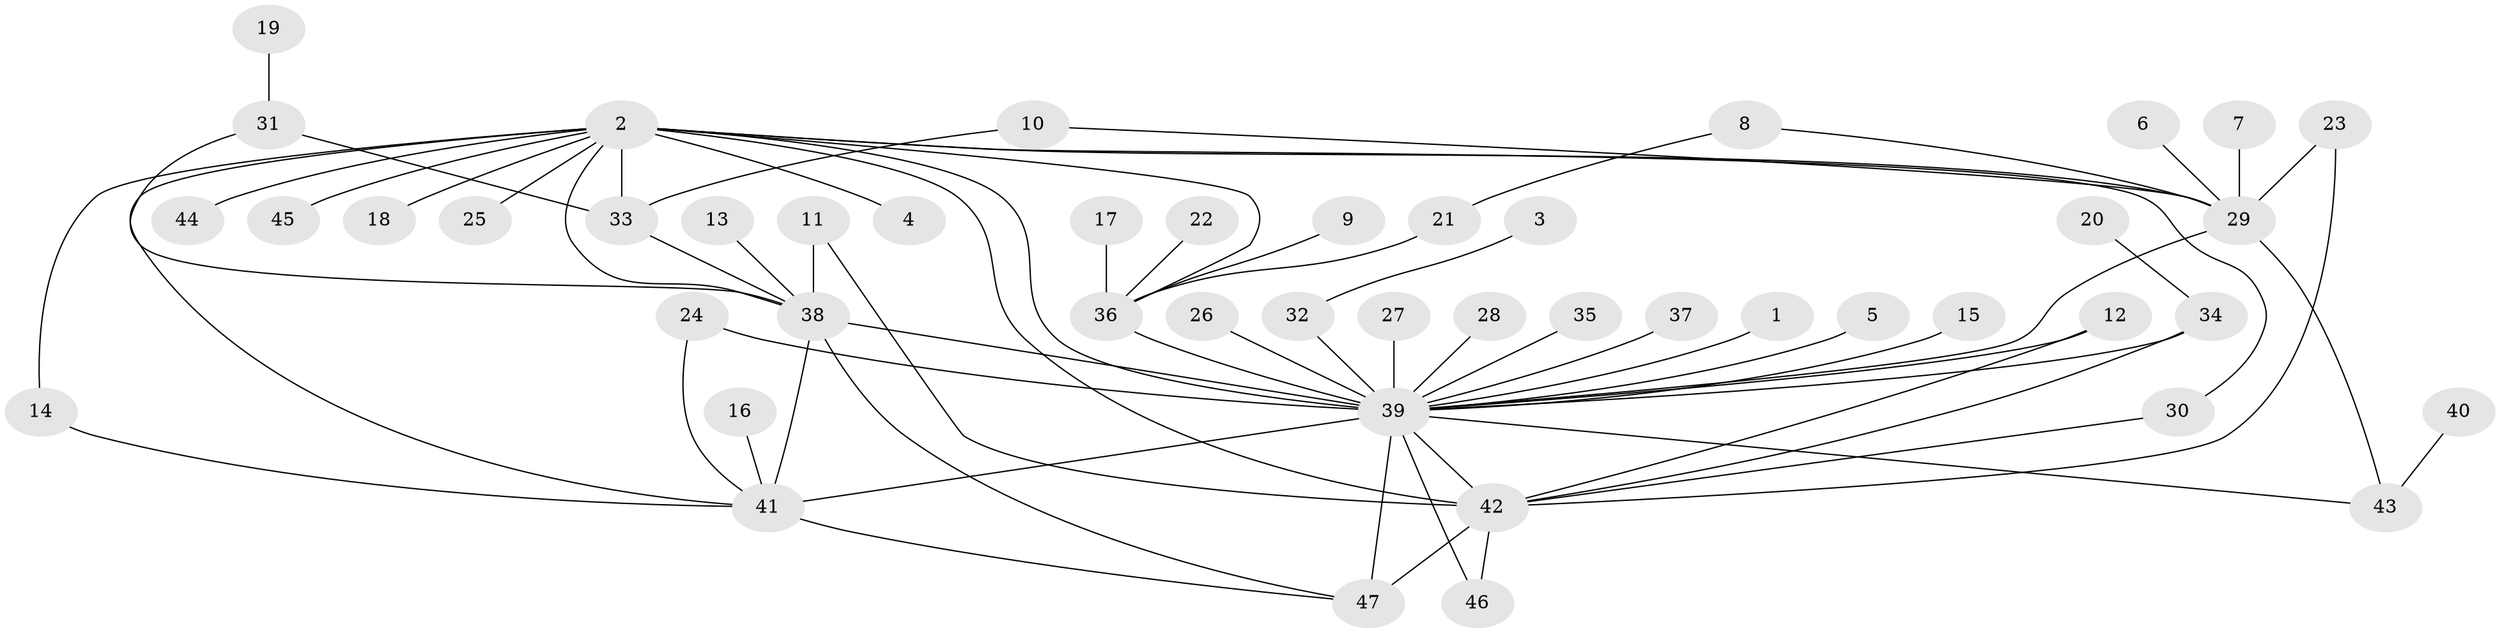 // original degree distribution, {13: 0.02127659574468085, 5: 0.0425531914893617, 2: 0.22340425531914893, 14: 0.010638297872340425, 1: 0.48936170212765956, 6: 0.031914893617021274, 4: 0.05319148936170213, 8: 0.010638297872340425, 12: 0.010638297872340425, 7: 0.02127659574468085, 3: 0.07446808510638298, 9: 0.010638297872340425}
// Generated by graph-tools (version 1.1) at 2025/25/03/09/25 03:25:57]
// undirected, 47 vertices, 68 edges
graph export_dot {
graph [start="1"]
  node [color=gray90,style=filled];
  1;
  2;
  3;
  4;
  5;
  6;
  7;
  8;
  9;
  10;
  11;
  12;
  13;
  14;
  15;
  16;
  17;
  18;
  19;
  20;
  21;
  22;
  23;
  24;
  25;
  26;
  27;
  28;
  29;
  30;
  31;
  32;
  33;
  34;
  35;
  36;
  37;
  38;
  39;
  40;
  41;
  42;
  43;
  44;
  45;
  46;
  47;
  1 -- 39 [weight=1.0];
  2 -- 4 [weight=1.0];
  2 -- 14 [weight=1.0];
  2 -- 18 [weight=1.0];
  2 -- 25 [weight=1.0];
  2 -- 29 [weight=2.0];
  2 -- 30 [weight=1.0];
  2 -- 33 [weight=1.0];
  2 -- 36 [weight=1.0];
  2 -- 38 [weight=1.0];
  2 -- 39 [weight=1.0];
  2 -- 41 [weight=1.0];
  2 -- 42 [weight=1.0];
  2 -- 44 [weight=1.0];
  2 -- 45 [weight=1.0];
  3 -- 32 [weight=1.0];
  5 -- 39 [weight=1.0];
  6 -- 29 [weight=1.0];
  7 -- 29 [weight=1.0];
  8 -- 21 [weight=1.0];
  8 -- 29 [weight=1.0];
  9 -- 36 [weight=1.0];
  10 -- 29 [weight=1.0];
  10 -- 33 [weight=1.0];
  11 -- 38 [weight=2.0];
  11 -- 42 [weight=1.0];
  12 -- 39 [weight=1.0];
  12 -- 42 [weight=1.0];
  13 -- 38 [weight=1.0];
  14 -- 41 [weight=1.0];
  15 -- 39 [weight=1.0];
  16 -- 41 [weight=1.0];
  17 -- 36 [weight=1.0];
  19 -- 31 [weight=1.0];
  20 -- 34 [weight=1.0];
  21 -- 36 [weight=1.0];
  22 -- 36 [weight=1.0];
  23 -- 29 [weight=1.0];
  23 -- 42 [weight=1.0];
  24 -- 39 [weight=1.0];
  24 -- 41 [weight=1.0];
  26 -- 39 [weight=1.0];
  27 -- 39 [weight=2.0];
  28 -- 39 [weight=1.0];
  29 -- 39 [weight=1.0];
  29 -- 43 [weight=1.0];
  30 -- 42 [weight=1.0];
  31 -- 33 [weight=1.0];
  31 -- 38 [weight=1.0];
  32 -- 39 [weight=2.0];
  33 -- 38 [weight=1.0];
  34 -- 39 [weight=1.0];
  34 -- 42 [weight=1.0];
  35 -- 39 [weight=1.0];
  36 -- 39 [weight=2.0];
  37 -- 39 [weight=1.0];
  38 -- 39 [weight=2.0];
  38 -- 41 [weight=2.0];
  38 -- 47 [weight=1.0];
  39 -- 41 [weight=1.0];
  39 -- 42 [weight=1.0];
  39 -- 43 [weight=1.0];
  39 -- 46 [weight=1.0];
  39 -- 47 [weight=2.0];
  40 -- 43 [weight=1.0];
  41 -- 47 [weight=1.0];
  42 -- 46 [weight=1.0];
  42 -- 47 [weight=1.0];
}
